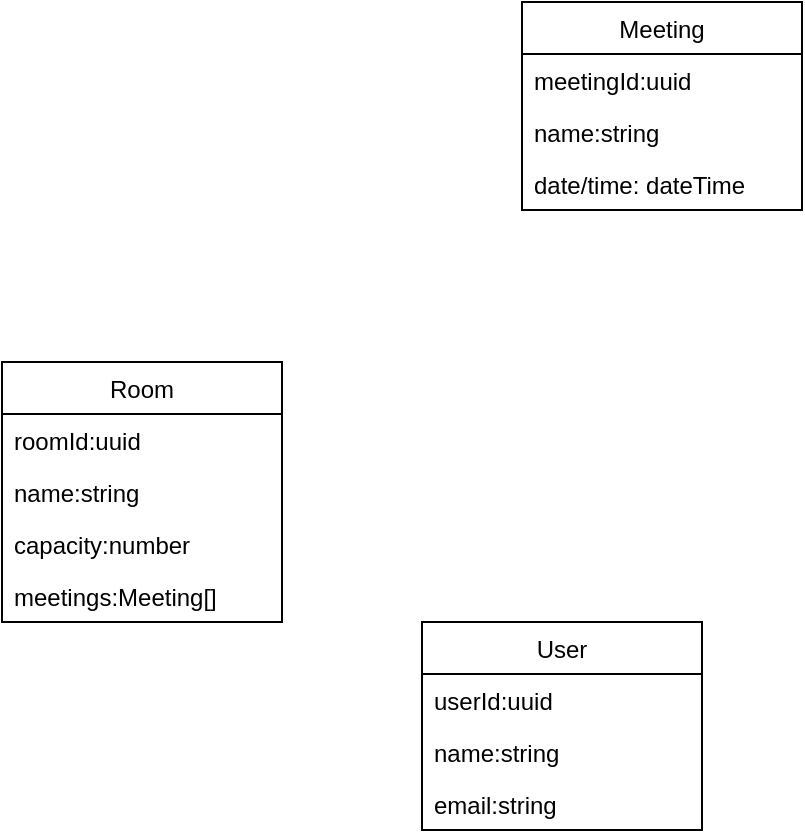 <mxfile version="20.2.2" type="github">
  <diagram id="C5RBs43oDa-KdzZeNtuy" name="Page-1">
    <mxGraphModel dx="2062" dy="1146" grid="1" gridSize="10" guides="1" tooltips="1" connect="1" arrows="1" fold="1" page="1" pageScale="1" pageWidth="827" pageHeight="1169" math="0" shadow="0">
      <root>
        <mxCell id="WIyWlLk6GJQsqaUBKTNV-0" />
        <mxCell id="WIyWlLk6GJQsqaUBKTNV-1" parent="WIyWlLk6GJQsqaUBKTNV-0" />
        <mxCell id="qwQPB4BP0pJzAb5nB6RA-0" value="Room" style="swimlane;fontStyle=0;childLayout=stackLayout;horizontal=1;startSize=26;fillColor=none;horizontalStack=0;resizeParent=1;resizeParentMax=0;resizeLast=0;collapsible=1;marginBottom=0;" vertex="1" parent="WIyWlLk6GJQsqaUBKTNV-1">
          <mxGeometry x="340" y="530" width="140" height="130" as="geometry" />
        </mxCell>
        <mxCell id="qwQPB4BP0pJzAb5nB6RA-1" value="roomId:uuid" style="text;strokeColor=none;fillColor=none;align=left;verticalAlign=top;spacingLeft=4;spacingRight=4;overflow=hidden;rotatable=0;points=[[0,0.5],[1,0.5]];portConstraint=eastwest;" vertex="1" parent="qwQPB4BP0pJzAb5nB6RA-0">
          <mxGeometry y="26" width="140" height="26" as="geometry" />
        </mxCell>
        <mxCell id="qwQPB4BP0pJzAb5nB6RA-2" value="name:string" style="text;strokeColor=none;fillColor=none;align=left;verticalAlign=top;spacingLeft=4;spacingRight=4;overflow=hidden;rotatable=0;points=[[0,0.5],[1,0.5]];portConstraint=eastwest;" vertex="1" parent="qwQPB4BP0pJzAb5nB6RA-0">
          <mxGeometry y="52" width="140" height="26" as="geometry" />
        </mxCell>
        <mxCell id="qwQPB4BP0pJzAb5nB6RA-3" value="capacity:number" style="text;strokeColor=none;fillColor=none;align=left;verticalAlign=top;spacingLeft=4;spacingRight=4;overflow=hidden;rotatable=0;points=[[0,0.5],[1,0.5]];portConstraint=eastwest;" vertex="1" parent="qwQPB4BP0pJzAb5nB6RA-0">
          <mxGeometry y="78" width="140" height="26" as="geometry" />
        </mxCell>
        <mxCell id="qwQPB4BP0pJzAb5nB6RA-6" value="meetings:Meeting[]" style="text;strokeColor=none;fillColor=none;align=left;verticalAlign=top;spacingLeft=4;spacingRight=4;overflow=hidden;rotatable=0;points=[[0,0.5],[1,0.5]];portConstraint=eastwest;" vertex="1" parent="qwQPB4BP0pJzAb5nB6RA-0">
          <mxGeometry y="104" width="140" height="26" as="geometry" />
        </mxCell>
        <mxCell id="qwQPB4BP0pJzAb5nB6RA-7" value="Meeting" style="swimlane;fontStyle=0;childLayout=stackLayout;horizontal=1;startSize=26;fillColor=none;horizontalStack=0;resizeParent=1;resizeParentMax=0;resizeLast=0;collapsible=1;marginBottom=0;" vertex="1" parent="WIyWlLk6GJQsqaUBKTNV-1">
          <mxGeometry x="600" y="350" width="140" height="104" as="geometry" />
        </mxCell>
        <mxCell id="qwQPB4BP0pJzAb5nB6RA-8" value="meetingId:uuid" style="text;strokeColor=none;fillColor=none;align=left;verticalAlign=top;spacingLeft=4;spacingRight=4;overflow=hidden;rotatable=0;points=[[0,0.5],[1,0.5]];portConstraint=eastwest;" vertex="1" parent="qwQPB4BP0pJzAb5nB6RA-7">
          <mxGeometry y="26" width="140" height="26" as="geometry" />
        </mxCell>
        <mxCell id="qwQPB4BP0pJzAb5nB6RA-9" value="name:string" style="text;strokeColor=none;fillColor=none;align=left;verticalAlign=top;spacingLeft=4;spacingRight=4;overflow=hidden;rotatable=0;points=[[0,0.5],[1,0.5]];portConstraint=eastwest;" vertex="1" parent="qwQPB4BP0pJzAb5nB6RA-7">
          <mxGeometry y="52" width="140" height="26" as="geometry" />
        </mxCell>
        <mxCell id="qwQPB4BP0pJzAb5nB6RA-10" value="date/time: dateTime" style="text;strokeColor=none;fillColor=none;align=left;verticalAlign=top;spacingLeft=4;spacingRight=4;overflow=hidden;rotatable=0;points=[[0,0.5],[1,0.5]];portConstraint=eastwest;" vertex="1" parent="qwQPB4BP0pJzAb5nB6RA-7">
          <mxGeometry y="78" width="140" height="26" as="geometry" />
        </mxCell>
        <mxCell id="qwQPB4BP0pJzAb5nB6RA-11" value="User" style="swimlane;fontStyle=0;childLayout=stackLayout;horizontal=1;startSize=26;fillColor=none;horizontalStack=0;resizeParent=1;resizeParentMax=0;resizeLast=0;collapsible=1;marginBottom=0;" vertex="1" parent="WIyWlLk6GJQsqaUBKTNV-1">
          <mxGeometry x="550" y="660" width="140" height="104" as="geometry" />
        </mxCell>
        <mxCell id="qwQPB4BP0pJzAb5nB6RA-12" value="userId:uuid" style="text;strokeColor=none;fillColor=none;align=left;verticalAlign=top;spacingLeft=4;spacingRight=4;overflow=hidden;rotatable=0;points=[[0,0.5],[1,0.5]];portConstraint=eastwest;" vertex="1" parent="qwQPB4BP0pJzAb5nB6RA-11">
          <mxGeometry y="26" width="140" height="26" as="geometry" />
        </mxCell>
        <mxCell id="qwQPB4BP0pJzAb5nB6RA-13" value="name:string" style="text;strokeColor=none;fillColor=none;align=left;verticalAlign=top;spacingLeft=4;spacingRight=4;overflow=hidden;rotatable=0;points=[[0,0.5],[1,0.5]];portConstraint=eastwest;" vertex="1" parent="qwQPB4BP0pJzAb5nB6RA-11">
          <mxGeometry y="52" width="140" height="26" as="geometry" />
        </mxCell>
        <mxCell id="qwQPB4BP0pJzAb5nB6RA-14" value="email:string" style="text;strokeColor=none;fillColor=none;align=left;verticalAlign=top;spacingLeft=4;spacingRight=4;overflow=hidden;rotatable=0;points=[[0,0.5],[1,0.5]];portConstraint=eastwest;" vertex="1" parent="qwQPB4BP0pJzAb5nB6RA-11">
          <mxGeometry y="78" width="140" height="26" as="geometry" />
        </mxCell>
      </root>
    </mxGraphModel>
  </diagram>
</mxfile>
